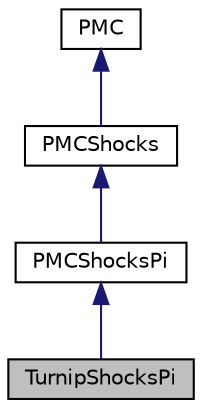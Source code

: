 digraph "TurnipShocksPi"
{
 // INTERACTIVE_SVG=YES
  bgcolor="transparent";
  edge [fontname="Helvetica",fontsize="10",labelfontname="Helvetica",labelfontsize="10"];
  node [fontname="Helvetica",fontsize="10",shape=record];
  Node0 [label="TurnipShocksPi",height=0.2,width=0.4,color="black", fillcolor="grey75", style="filled", fontcolor="black"];
  Node1 -> Node0 [dir="back",color="midnightblue",fontsize="10",style="solid",fontname="Helvetica"];
  Node1 [label="PMCShocksPi",height=0.2,width=0.4,color="black",URL="$d6/d92/classumontreal_1_1ssj_1_1networks_1_1staticreliability_1_1PMCShocksPi.html",tooltip="This class implements the Permutation Monte Carlo method with shocks to estimate the unreliability of..."];
  Node2 -> Node1 [dir="back",color="midnightblue",fontsize="10",style="solid",fontname="Helvetica"];
  Node2 [label="PMCShocks",height=0.2,width=0.4,color="black",URL="$d1/df0/classumontreal_1_1ssj_1_1networks_1_1staticreliability_1_1PMCShocks.html",tooltip="This class implements the Permutation Monte Carlo method with shocks to estimate the reliability of a..."];
  Node3 -> Node2 [dir="back",color="midnightblue",fontsize="10",style="solid",fontname="Helvetica"];
  Node3 [label="PMC",height=0.2,width=0.4,color="black",URL="$dc/db6/classumontreal_1_1ssj_1_1networks_1_1staticreliability_1_1PMC.html",tooltip="This class implements the Permutation Monte Carlo method to estimate the reliability of a network..."];
}

